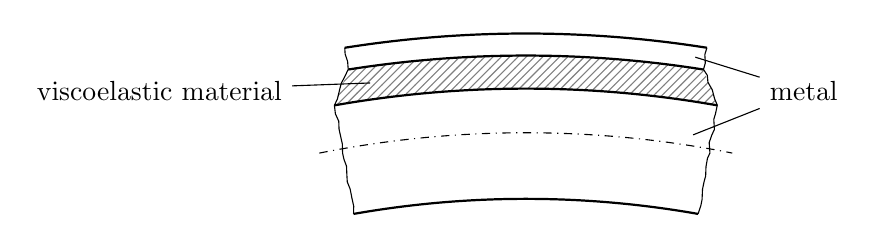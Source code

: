 ﻿\begin{tikzpicture}[>=latex,thick,scale=1.4]
\draw[fill,pattern=north east lines,draw=none,pattern color=gray] (100:10) arc (100:80:10) -- (81:10.3) arc (81:99:10.3) -- cycle;
\draw (99:10.5)  node[coordinate](L4){} arc (99:81:10.5) node[coordinate](R4){};
\draw (99:10.3)  node[coordinate](L3){} arc (99:81:10.3) node[coordinate](R3){};
\draw (100:10)  node[coordinate](L2){} arc (100:80:10) node[coordinate](R2){};
\draw (100:9)  node[coordinate](L1){} arc (100:80:9) node[coordinate](R1){};
\draw[thin,decorate,decoration={random steps,amplitude=0.2mm,segment length=1mm}](L1) -- (L2) -- (L3) -- (L4);
\draw[thin,decorate,decoration={random steps,amplitude=0.2mm,segment length=1mm}](R1) -- (R2) -- (R3) -- (R4);
\draw[thin,dashdotted] (101.25:9.6) arc (101.25:78.75:9.6);
\node at (102:10.2) (A) [left]{viscoelastic material};
\node at (78:10.2) (B) [right]{metal};
\draw[thin] (A) -- (98:10.15);
\draw[thin] (B) -- (81.5:10.4);
\draw[thin] (B) -- (81:9.7);
\end{tikzpicture}
